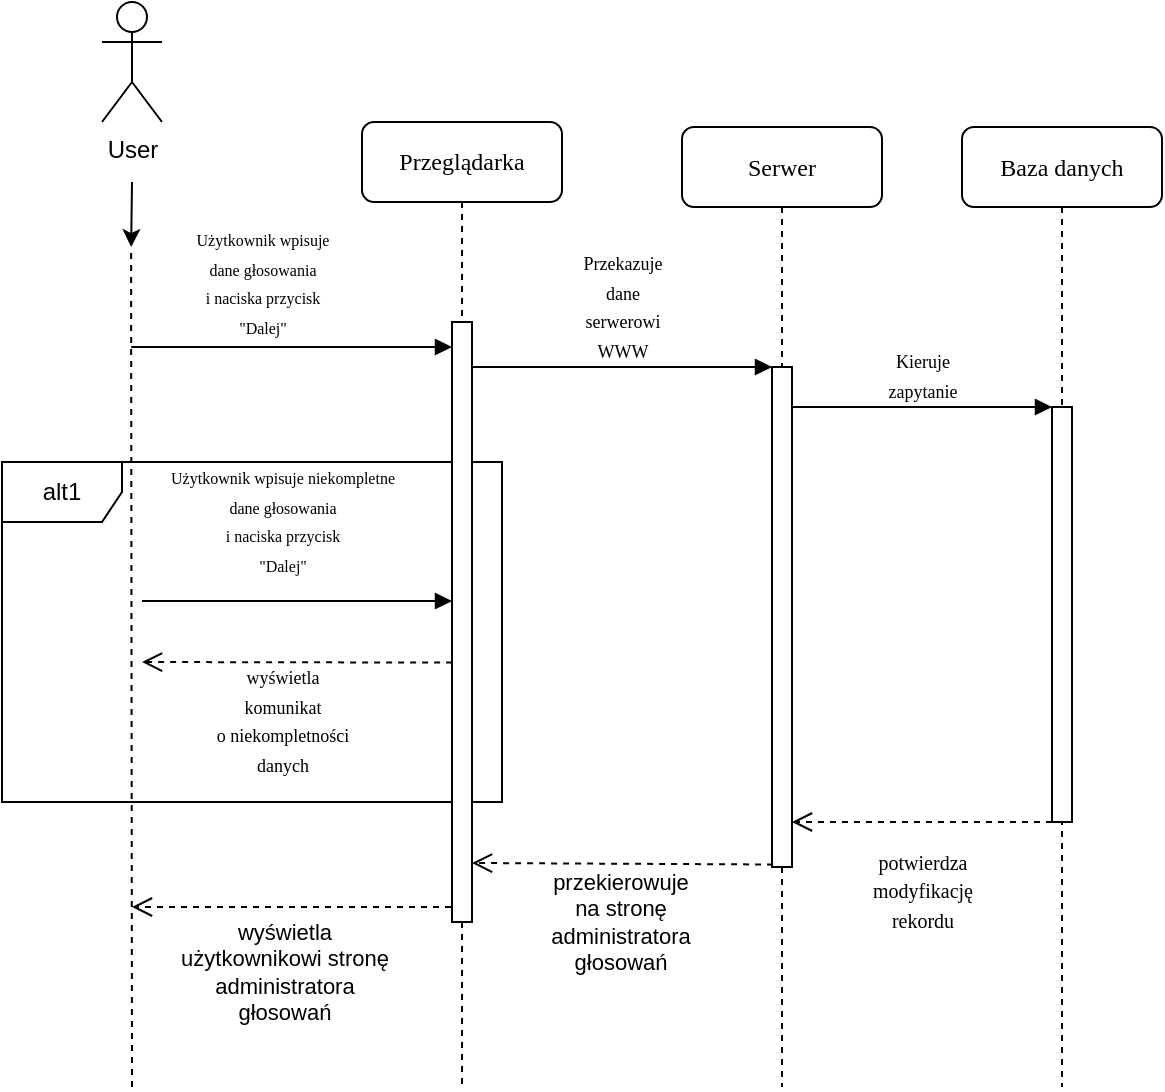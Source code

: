 <mxfile version="14.5.1" type="device"><diagram name="Page-1" id="13e1069c-82ec-6db2-03f1-153e76fe0fe0"><mxGraphModel dx="1182" dy="764" grid="1" gridSize="10" guides="1" tooltips="1" connect="1" arrows="1" fold="1" page="1" pageScale="1" pageWidth="1100" pageHeight="850" background="#ffffff" math="0" shadow="0"><root><mxCell id="0"/><mxCell id="1" parent="0"/><mxCell id="_o8tT8nP0iLxbvDAPt9Z-1" value="alt1" style="shape=umlFrame;whiteSpace=wrap;html=1;" vertex="1" parent="1"><mxGeometry x="40" y="260" width="250" height="170" as="geometry"/></mxCell><mxCell id="_o8tT8nP0iLxbvDAPt9Z-2" value="Przeglądarka" style="shape=umlLifeline;perimeter=lifelinePerimeter;whiteSpace=wrap;html=1;container=1;collapsible=0;recursiveResize=0;outlineConnect=0;rounded=1;shadow=0;comic=0;labelBackgroundColor=none;strokeWidth=1;fontFamily=Verdana;fontSize=12;align=center;" vertex="1" parent="1"><mxGeometry x="220" y="90" width="100" height="482.5" as="geometry"/></mxCell><mxCell id="_o8tT8nP0iLxbvDAPt9Z-3" value="" style="html=1;points=[];perimeter=orthogonalPerimeter;rounded=0;shadow=0;comic=0;labelBackgroundColor=none;strokeWidth=1;fontFamily=Verdana;fontSize=12;align=center;" vertex="1" parent="_o8tT8nP0iLxbvDAPt9Z-2"><mxGeometry x="45" y="100" width="10" height="300" as="geometry"/></mxCell><mxCell id="_o8tT8nP0iLxbvDAPt9Z-4" value="Serwer" style="shape=umlLifeline;perimeter=lifelinePerimeter;whiteSpace=wrap;html=1;container=1;collapsible=0;recursiveResize=0;outlineConnect=0;rounded=1;shadow=0;comic=0;labelBackgroundColor=none;strokeWidth=1;fontFamily=Verdana;fontSize=12;align=center;" vertex="1" parent="1"><mxGeometry x="380" y="92.5" width="100" height="480" as="geometry"/></mxCell><mxCell id="_o8tT8nP0iLxbvDAPt9Z-5" value="" style="html=1;points=[];perimeter=orthogonalPerimeter;rounded=0;shadow=0;comic=0;labelBackgroundColor=none;strokeWidth=1;fontFamily=Verdana;fontSize=12;align=center;" vertex="1" parent="_o8tT8nP0iLxbvDAPt9Z-4"><mxGeometry x="45" y="120" width="10" height="250" as="geometry"/></mxCell><mxCell id="_o8tT8nP0iLxbvDAPt9Z-6" value="Baza danych" style="shape=umlLifeline;perimeter=lifelinePerimeter;whiteSpace=wrap;html=1;container=1;collapsible=0;recursiveResize=0;outlineConnect=0;rounded=1;shadow=0;comic=0;labelBackgroundColor=none;strokeWidth=1;fontFamily=Verdana;fontSize=12;align=center;" vertex="1" parent="1"><mxGeometry x="520" y="92.5" width="100" height="480" as="geometry"/></mxCell><mxCell id="_o8tT8nP0iLxbvDAPt9Z-7" value="" style="html=1;points=[];perimeter=orthogonalPerimeter;rounded=0;shadow=0;comic=0;labelBackgroundColor=none;strokeWidth=1;fontFamily=Verdana;fontSize=12;align=center;" vertex="1" parent="1"><mxGeometry x="565" y="232.5" width="10" height="207.5" as="geometry"/></mxCell><mxCell id="_o8tT8nP0iLxbvDAPt9Z-8" value="&lt;font style=&quot;font-size: 9px&quot;&gt;Kieruje&lt;br&gt;zapytanie&lt;br&gt;&lt;/font&gt;" style="html=1;verticalAlign=bottom;endArrow=block;labelBackgroundColor=none;fontFamily=Verdana;fontSize=12;edgeStyle=elbowEdgeStyle;elbow=vertical;" edge="1" parent="1" target="_o8tT8nP0iLxbvDAPt9Z-7"><mxGeometry relative="1" as="geometry"><mxPoint x="435" y="232.5" as="sourcePoint"/><Array as="points"><mxPoint x="440" y="232.5"/></Array></mxGeometry></mxCell><mxCell id="_o8tT8nP0iLxbvDAPt9Z-9" value="&lt;font style=&quot;font-size: 8px&quot;&gt;Użytkownik wpisuje niekompletne&lt;br&gt;dane głosowania&lt;br&gt;i naciska przycisk&lt;br&gt;&quot;Dalej&quot;&lt;br&gt;&lt;/font&gt;" style="html=1;verticalAlign=bottom;endArrow=block;labelBackgroundColor=none;fontFamily=Verdana;fontSize=12;edgeStyle=elbowEdgeStyle;elbow=vertical;" edge="1" parent="1"><mxGeometry x="-0.097" y="10" relative="1" as="geometry"><mxPoint x="110" y="329.5" as="sourcePoint"/><mxPoint as="offset"/><Array as="points"><mxPoint x="190" y="329.5"/><mxPoint x="100" y="232"/></Array><mxPoint x="265" y="329.5" as="targetPoint"/></mxGeometry></mxCell><mxCell id="_o8tT8nP0iLxbvDAPt9Z-10" value="&lt;font style=&quot;font-size: 9px&quot;&gt;Przekazuje&lt;br&gt;dane&lt;br&gt;serwerowi&lt;br&gt;WWW&lt;/font&gt;" style="html=1;verticalAlign=bottom;endArrow=block;entryX=0;entryY=0;labelBackgroundColor=none;fontFamily=Verdana;fontSize=12;edgeStyle=elbowEdgeStyle;elbow=vertical;" edge="1" parent="1" source="_o8tT8nP0iLxbvDAPt9Z-3"><mxGeometry relative="1" as="geometry"><mxPoint x="350" y="212.5" as="sourcePoint"/><mxPoint x="425" y="212.5" as="targetPoint"/></mxGeometry></mxCell><mxCell id="_o8tT8nP0iLxbvDAPt9Z-11" value="" style="edgeStyle=orthogonalEdgeStyle;rounded=0;orthogonalLoop=1;jettySize=auto;html=1;" edge="1" parent="1"><mxGeometry relative="1" as="geometry"><mxPoint x="104.58" y="152.5" as="targetPoint"/><mxPoint x="105" y="120" as="sourcePoint"/></mxGeometry></mxCell><mxCell id="_o8tT8nP0iLxbvDAPt9Z-12" value="" style="endArrow=none;dashed=1;html=1;" edge="1" parent="1"><mxGeometry width="50" height="50" relative="1" as="geometry"><mxPoint x="105" y="572.5" as="sourcePoint"/><mxPoint x="104.58" y="152.5" as="targetPoint"/><Array as="points"><mxPoint x="104.58" y="192.5"/></Array></mxGeometry></mxCell><mxCell id="_o8tT8nP0iLxbvDAPt9Z-13" value="&lt;font style=&quot;font-size: 10px&quot;&gt;potwierdza&lt;br&gt;modyfikację&lt;br&gt;rekordu&lt;/font&gt;" style="html=1;verticalAlign=bottom;endArrow=open;dashed=1;endSize=8;labelBackgroundColor=none;fontFamily=Verdana;fontSize=12;edgeStyle=elbowEdgeStyle;elbow=vertical;" edge="1" parent="1" target="_o8tT8nP0iLxbvDAPt9Z-5"><mxGeometry y="58" relative="1" as="geometry"><mxPoint x="440" y="602.5" as="targetPoint"/><Array as="points"><mxPoint x="480" y="440"/><mxPoint x="565" y="432.5"/><mxPoint x="540" y="592.5"/><mxPoint x="500" y="532.5"/><mxPoint x="510" y="452.5"/><mxPoint x="550" y="442.5"/><mxPoint x="505" y="412.5"/><mxPoint x="505" y="362.5"/></Array><mxPoint x="565" y="440" as="sourcePoint"/><mxPoint as="offset"/></mxGeometry></mxCell><mxCell id="_o8tT8nP0iLxbvDAPt9Z-14" value="" style="html=1;verticalAlign=bottom;endArrow=open;dashed=1;endSize=8;labelBackgroundColor=none;fontFamily=Verdana;fontSize=12;edgeStyle=elbowEdgeStyle;elbow=vertical;exitX=0.056;exitY=0.995;exitDx=0;exitDy=0;exitPerimeter=0;" edge="1" parent="1" source="_o8tT8nP0iLxbvDAPt9Z-5" target="_o8tT8nP0iLxbvDAPt9Z-3"><mxGeometry x="0.029" y="30" relative="1" as="geometry"><mxPoint x="279.997" y="437.5" as="targetPoint"/><Array as="points"><mxPoint x="370" y="460.5"/><mxPoint x="340" y="632.5"/><mxPoint x="370" y="552.5"/><mxPoint x="360" y="462.5"/><mxPoint x="390" y="412.5"/><mxPoint x="330" y="432.5"/><mxPoint x="400" y="417.5"/><mxPoint x="355.33" y="437.5"/></Array><mxPoint x="420" y="461" as="sourcePoint"/><mxPoint as="offset"/></mxGeometry></mxCell><mxCell id="_o8tT8nP0iLxbvDAPt9Z-15" value="przekierowuje&lt;br&gt;na stronę&lt;br&gt;administratora&lt;br&gt;głosowań" style="edgeLabel;html=1;align=center;verticalAlign=middle;resizable=0;points=[];" vertex="1" connectable="0" parent="_o8tT8nP0iLxbvDAPt9Z-14"><mxGeometry x="-0.064" y="3" relative="1" as="geometry"><mxPoint x="-7" y="26.5" as="offset"/></mxGeometry></mxCell><mxCell id="_o8tT8nP0iLxbvDAPt9Z-16" value="&lt;font style=&quot;font-size: 9px&quot;&gt;wyświetla&lt;br&gt;komunikat&lt;br&gt;o niekompletności&lt;br&gt;danych&lt;br&gt;&lt;/font&gt;" style="html=1;verticalAlign=bottom;endArrow=open;dashed=1;endSize=8;labelBackgroundColor=none;fontFamily=Verdana;fontSize=12;edgeStyle=elbowEdgeStyle;elbow=vertical;" edge="1" parent="1"><mxGeometry x="0.099" y="60" relative="1" as="geometry"><mxPoint x="110" y="360" as="targetPoint"/><Array as="points"><mxPoint x="235.07" y="360"/><mxPoint x="235.07" y="350"/><mxPoint x="235.07" y="360"/><mxPoint x="235.07" y="320"/><mxPoint x="195.07" y="360"/></Array><mxPoint x="265.07" y="360.29" as="sourcePoint"/><mxPoint as="offset"/></mxGeometry></mxCell><mxCell id="_o8tT8nP0iLxbvDAPt9Z-17" value="" style="html=1;verticalAlign=bottom;endArrow=open;dashed=1;endSize=8;labelBackgroundColor=none;fontFamily=Verdana;fontSize=12;edgeStyle=elbowEdgeStyle;elbow=vertical;" edge="1" parent="1"><mxGeometry x="0.029" y="30" relative="1" as="geometry"><mxPoint x="105" y="483" as="targetPoint"/><Array as="points"><mxPoint x="175" y="482.5"/><mxPoint x="205" y="402.5"/><mxPoint x="195" y="312.5"/><mxPoint x="225" y="262.5"/><mxPoint x="165" y="282.5"/><mxPoint x="235" y="267.5"/><mxPoint x="190.33" y="287.5"/></Array><mxPoint x="264.5" y="482.5" as="sourcePoint"/><mxPoint as="offset"/></mxGeometry></mxCell><object label="User&lt;br&gt;" id="_o8tT8nP0iLxbvDAPt9Z-18"><mxCell style="shape=umlActor;verticalLabelPosition=bottom;verticalAlign=top;html=1;" vertex="1" parent="1"><mxGeometry x="90" y="30" width="30" height="60" as="geometry"/></mxCell></object><mxCell id="_o8tT8nP0iLxbvDAPt9Z-19" value="&lt;font style=&quot;font-size: 8px&quot;&gt;Użytkownik wpisuje&lt;br&gt;dane głosowania&lt;br&gt;i naciska przycisk&lt;br&gt;&quot;Dalej&quot;&lt;br&gt;&lt;/font&gt;" style="html=1;verticalAlign=bottom;endArrow=block;labelBackgroundColor=none;fontFamily=Verdana;fontSize=12;edgeStyle=elbowEdgeStyle;elbow=vertical;" edge="1" parent="1"><mxGeometry x="-0.027" y="3" relative="1" as="geometry"><mxPoint x="120" y="202.5" as="sourcePoint"/><mxPoint y="1" as="offset"/><Array as="points"><mxPoint x="100" y="202.5"/></Array><mxPoint x="265" y="202.5" as="targetPoint"/></mxGeometry></mxCell><mxCell id="_o8tT8nP0iLxbvDAPt9Z-20" value="wyświetla&lt;br&gt;użytkownikowi stronę&lt;br&gt;administratora&lt;br&gt;głosowań" style="edgeLabel;html=1;align=center;verticalAlign=middle;resizable=0;points=[];" vertex="1" connectable="0" parent="1"><mxGeometry x="358.477" y="490.0" as="geometry"><mxPoint x="-178" y="25" as="offset"/></mxGeometry></mxCell></root></mxGraphModel></diagram></mxfile>